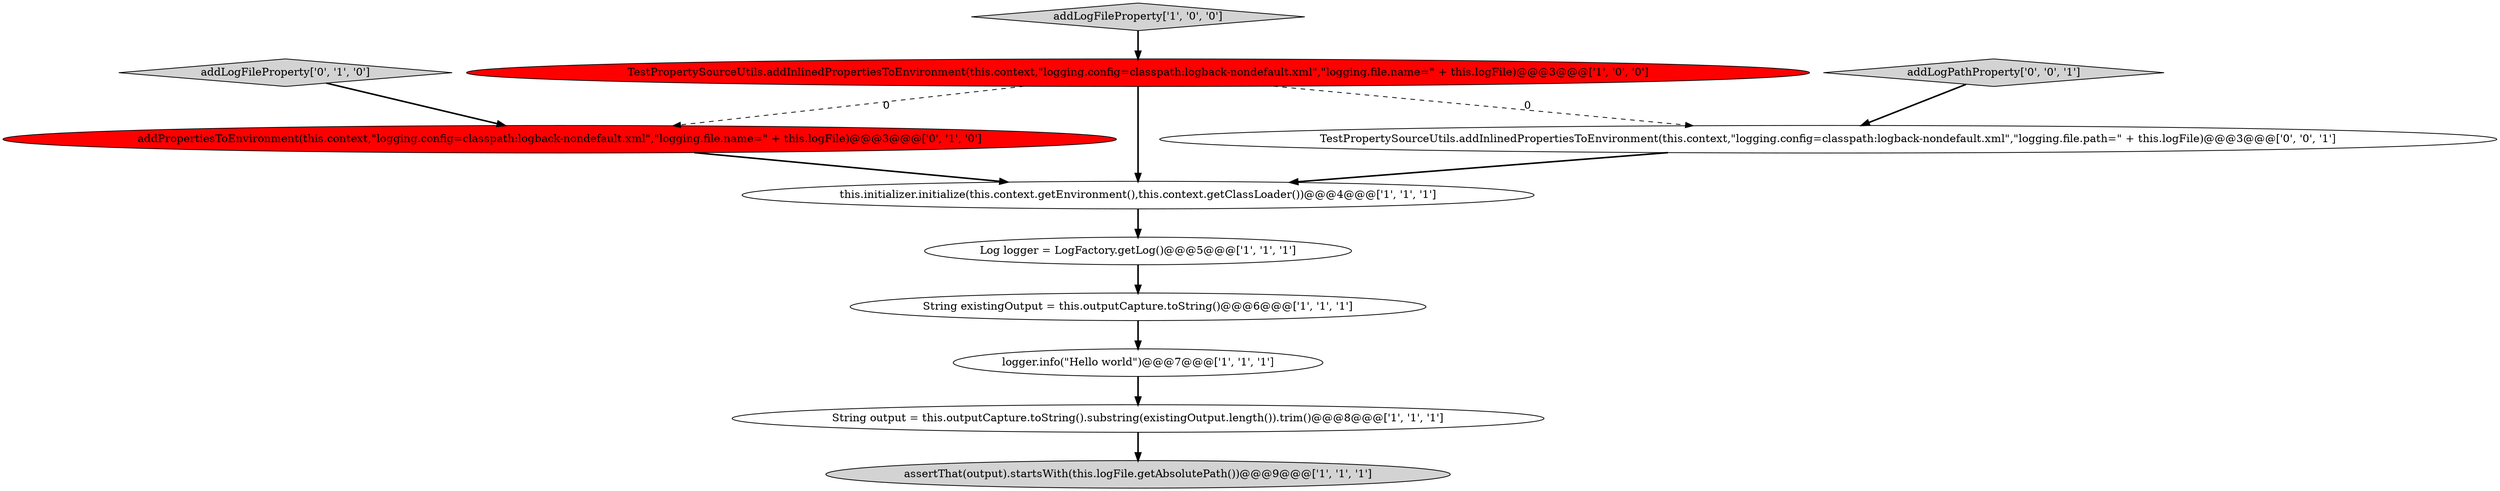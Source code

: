 digraph {
0 [style = filled, label = "String existingOutput = this.outputCapture.toString()@@@6@@@['1', '1', '1']", fillcolor = white, shape = ellipse image = "AAA0AAABBB1BBB"];
1 [style = filled, label = "logger.info(\"Hello world\")@@@7@@@['1', '1', '1']", fillcolor = white, shape = ellipse image = "AAA0AAABBB1BBB"];
2 [style = filled, label = "String output = this.outputCapture.toString().substring(existingOutput.length()).trim()@@@8@@@['1', '1', '1']", fillcolor = white, shape = ellipse image = "AAA0AAABBB1BBB"];
3 [style = filled, label = "addLogFileProperty['1', '0', '0']", fillcolor = lightgray, shape = diamond image = "AAA0AAABBB1BBB"];
4 [style = filled, label = "this.initializer.initialize(this.context.getEnvironment(),this.context.getClassLoader())@@@4@@@['1', '1', '1']", fillcolor = white, shape = ellipse image = "AAA0AAABBB1BBB"];
8 [style = filled, label = "addPropertiesToEnvironment(this.context,\"logging.config=classpath:logback-nondefault.xml\",\"logging.file.name=\" + this.logFile)@@@3@@@['0', '1', '0']", fillcolor = red, shape = ellipse image = "AAA1AAABBB2BBB"];
9 [style = filled, label = "addLogFileProperty['0', '1', '0']", fillcolor = lightgray, shape = diamond image = "AAA0AAABBB2BBB"];
10 [style = filled, label = "addLogPathProperty['0', '0', '1']", fillcolor = lightgray, shape = diamond image = "AAA0AAABBB3BBB"];
6 [style = filled, label = "assertThat(output).startsWith(this.logFile.getAbsolutePath())@@@9@@@['1', '1', '1']", fillcolor = lightgray, shape = ellipse image = "AAA0AAABBB1BBB"];
5 [style = filled, label = "Log logger = LogFactory.getLog()@@@5@@@['1', '1', '1']", fillcolor = white, shape = ellipse image = "AAA0AAABBB1BBB"];
7 [style = filled, label = "TestPropertySourceUtils.addInlinedPropertiesToEnvironment(this.context,\"logging.config=classpath:logback-nondefault.xml\",\"logging.file.name=\" + this.logFile)@@@3@@@['1', '0', '0']", fillcolor = red, shape = ellipse image = "AAA1AAABBB1BBB"];
11 [style = filled, label = "TestPropertySourceUtils.addInlinedPropertiesToEnvironment(this.context,\"logging.config=classpath:logback-nondefault.xml\",\"logging.file.path=\" + this.logFile)@@@3@@@['0', '0', '1']", fillcolor = white, shape = ellipse image = "AAA0AAABBB3BBB"];
7->11 [style = dashed, label="0"];
1->2 [style = bold, label=""];
8->4 [style = bold, label=""];
7->4 [style = bold, label=""];
5->0 [style = bold, label=""];
3->7 [style = bold, label=""];
9->8 [style = bold, label=""];
4->5 [style = bold, label=""];
0->1 [style = bold, label=""];
2->6 [style = bold, label=""];
11->4 [style = bold, label=""];
10->11 [style = bold, label=""];
7->8 [style = dashed, label="0"];
}
